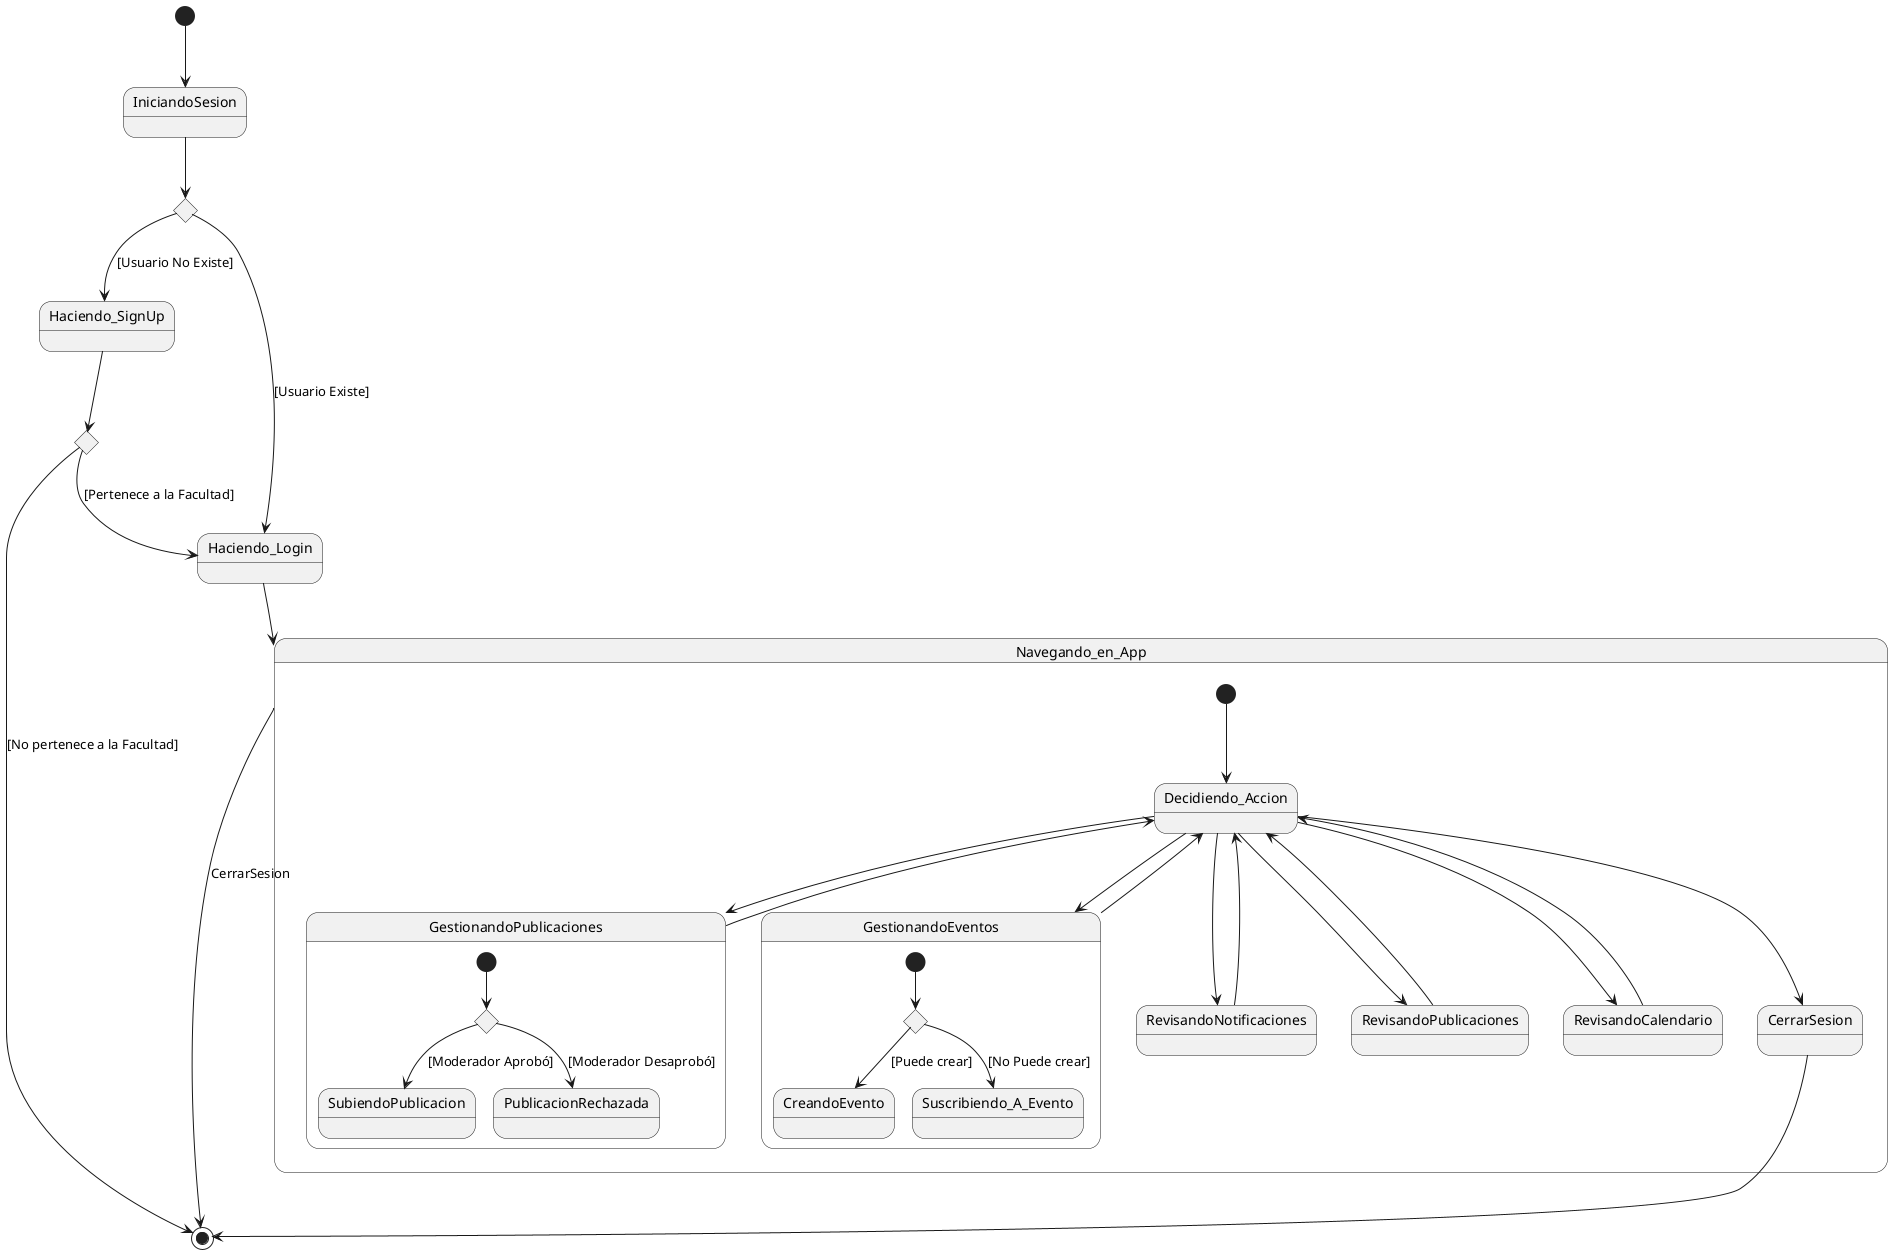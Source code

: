 title DiagrmaDeEstados_FacUpdate

@startuml
[*] --> IniciandoSesion

state c1 <<choice>>
IniciandoSesion --> c1

c1 --> Haciendo_SignUp : [Usuario No Existe]
state c2 <<choice>>
Haciendo_SignUp --> c2
c2 --> Haciendo_Login : [Pertenece a la Facultad]
Haciendo_Login --> Navegando_en_App
c2 --> [*] : [No pertenece a la Facultad]

c1 --> Haciendo_Login : [Usuario Existe]

state Navegando_en_App {
    [*] -down-> Decidiendo_Accion
    
    state GestionandoPublicaciones {
        state c3 <<choice>>
        [*] --> c3
        c3 --> SubiendoPublicacion : [Moderador Aprobó]
        c3 --> PublicacionRechazada : [Moderador Desaprobó]
    }
    
    state GestionandoEventos {
        state c4 <<choice>>
        [*] --> c4
        c4 -down-> CreandoEvento : [Puede crear]
        c4 -down-> Suscribiendo_A_Evento : [No Puede crear]
    }
    

    Decidiendo_Accion -down-> GestionandoPublicaciones
    Decidiendo_Accion -down-> RevisandoNotificaciones
    Decidiendo_Accion -down-> RevisandoPublicaciones
    Decidiendo_Accion -down-> RevisandoCalendario
    Decidiendo_Accion -down-> GestionandoEventos
    Decidiendo_Accion -down-> CerrarSesion
    
    GestionandoEventos -up-> Decidiendo_Accion
    GestionandoPublicaciones -up-> Decidiendo_Accion
    RevisandoNotificaciones -up-> Decidiendo_Accion
    RevisandoPublicaciones -up-> Decidiendo_Accion
    RevisandoCalendario -up-> Decidiendo_Accion
}

CerrarSesion --> [*]
Navegando_en_App --> [*] : CerrarSesion

@enduml